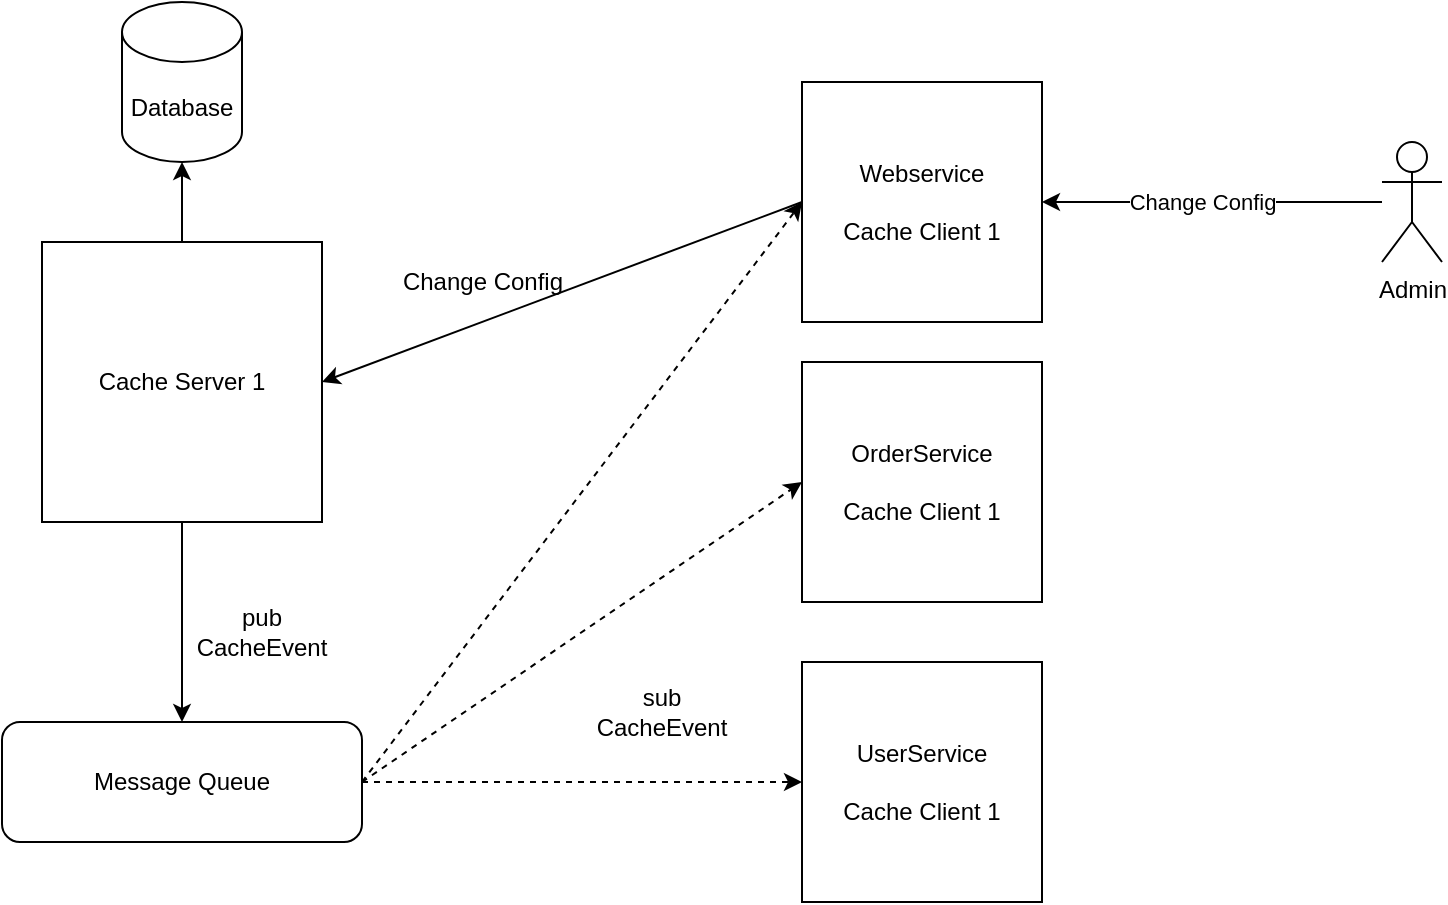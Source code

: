 <mxfile version="16.6.4" type="device" pages="2"><diagram id="H3hFMlOLb0NIw0Y-QtsD" name="Page-1"><mxGraphModel dx="1422" dy="762" grid="1" gridSize="10" guides="1" tooltips="1" connect="1" arrows="1" fold="1" page="1" pageScale="1" pageWidth="827" pageHeight="1169" math="0" shadow="0"><root><mxCell id="0"/><mxCell id="1" parent="0"/><mxCell id="PBrt3MSaQ4sWYA5HWmfX-3" value="" style="edgeStyle=orthogonalEdgeStyle;rounded=0;orthogonalLoop=1;jettySize=auto;html=1;" edge="1" parent="1" source="PBrt3MSaQ4sWYA5HWmfX-1" target="PBrt3MSaQ4sWYA5HWmfX-2"><mxGeometry relative="1" as="geometry"/></mxCell><mxCell id="PBrt3MSaQ4sWYA5HWmfX-8" style="edgeStyle=orthogonalEdgeStyle;rounded=0;orthogonalLoop=1;jettySize=auto;html=1;exitX=0.5;exitY=1;exitDx=0;exitDy=0;" edge="1" parent="1" source="PBrt3MSaQ4sWYA5HWmfX-1" target="PBrt3MSaQ4sWYA5HWmfX-7"><mxGeometry relative="1" as="geometry"/></mxCell><mxCell id="PBrt3MSaQ4sWYA5HWmfX-1" value="Cache Server 1" style="whiteSpace=wrap;html=1;aspect=fixed;" vertex="1" parent="1"><mxGeometry x="90" y="140" width="140" height="140" as="geometry"/></mxCell><mxCell id="PBrt3MSaQ4sWYA5HWmfX-2" value="Database&lt;br&gt;" style="shape=cylinder3;whiteSpace=wrap;html=1;boundedLbl=1;backgroundOutline=1;size=15;" vertex="1" parent="1"><mxGeometry x="130" y="20" width="60" height="80" as="geometry"/></mxCell><mxCell id="PBrt3MSaQ4sWYA5HWmfX-4" value="Webservice&lt;br&gt;&lt;br&gt;Cache Client 1" style="whiteSpace=wrap;html=1;aspect=fixed;" vertex="1" parent="1"><mxGeometry x="470" y="60" width="120" height="120" as="geometry"/></mxCell><mxCell id="PBrt3MSaQ4sWYA5HWmfX-5" value="UserService&lt;br&gt;&lt;br&gt;Cache Client 1" style="whiteSpace=wrap;html=1;aspect=fixed;" vertex="1" parent="1"><mxGeometry x="470" y="350" width="120" height="120" as="geometry"/></mxCell><mxCell id="PBrt3MSaQ4sWYA5HWmfX-6" value="OrderService&lt;br&gt;&lt;br&gt;Cache Client 1" style="whiteSpace=wrap;html=1;aspect=fixed;" vertex="1" parent="1"><mxGeometry x="470" y="200" width="120" height="120" as="geometry"/></mxCell><mxCell id="PBrt3MSaQ4sWYA5HWmfX-7" value="Message Queue" style="rounded=1;whiteSpace=wrap;html=1;" vertex="1" parent="1"><mxGeometry x="70" y="380" width="180" height="60" as="geometry"/></mxCell><mxCell id="PBrt3MSaQ4sWYA5HWmfX-9" value="pub CacheEvent" style="text;html=1;strokeColor=none;fillColor=none;align=center;verticalAlign=middle;whiteSpace=wrap;rounded=0;" vertex="1" parent="1"><mxGeometry x="170" y="320" width="60" height="30" as="geometry"/></mxCell><mxCell id="PBrt3MSaQ4sWYA5HWmfX-11" value="" style="endArrow=classic;html=1;rounded=0;exitX=1;exitY=0.5;exitDx=0;exitDy=0;entryX=0;entryY=0.5;entryDx=0;entryDy=0;dashed=1;" edge="1" parent="1" source="PBrt3MSaQ4sWYA5HWmfX-7" target="PBrt3MSaQ4sWYA5HWmfX-4"><mxGeometry width="50" height="50" relative="1" as="geometry"><mxPoint x="310" y="360" as="sourcePoint"/><mxPoint x="360" y="310" as="targetPoint"/></mxGeometry></mxCell><mxCell id="PBrt3MSaQ4sWYA5HWmfX-12" value="sub&lt;br&gt;CacheEvent" style="text;html=1;strokeColor=none;fillColor=none;align=center;verticalAlign=middle;whiteSpace=wrap;rounded=0;" vertex="1" parent="1"><mxGeometry x="370" y="360" width="60" height="30" as="geometry"/></mxCell><mxCell id="PBrt3MSaQ4sWYA5HWmfX-13" value="" style="endArrow=classic;html=1;rounded=0;dashed=1;exitX=1;exitY=0.5;exitDx=0;exitDy=0;entryX=0;entryY=0.5;entryDx=0;entryDy=0;" edge="1" parent="1" source="PBrt3MSaQ4sWYA5HWmfX-7" target="PBrt3MSaQ4sWYA5HWmfX-6"><mxGeometry width="50" height="50" relative="1" as="geometry"><mxPoint x="390" y="390" as="sourcePoint"/><mxPoint x="440" y="340" as="targetPoint"/></mxGeometry></mxCell><mxCell id="PBrt3MSaQ4sWYA5HWmfX-14" value="" style="endArrow=classic;html=1;rounded=0;dashed=1;exitX=1;exitY=0.5;exitDx=0;exitDy=0;" edge="1" parent="1" source="PBrt3MSaQ4sWYA5HWmfX-7" target="PBrt3MSaQ4sWYA5HWmfX-5"><mxGeometry width="50" height="50" relative="1" as="geometry"><mxPoint x="390" y="390" as="sourcePoint"/><mxPoint x="440" y="340" as="targetPoint"/></mxGeometry></mxCell><mxCell id="PBrt3MSaQ4sWYA5HWmfX-18" style="edgeStyle=orthogonalEdgeStyle;rounded=0;orthogonalLoop=1;jettySize=auto;html=1;entryX=1;entryY=0.5;entryDx=0;entryDy=0;" edge="1" parent="1" source="PBrt3MSaQ4sWYA5HWmfX-16" target="PBrt3MSaQ4sWYA5HWmfX-4"><mxGeometry relative="1" as="geometry"/></mxCell><mxCell id="PBrt3MSaQ4sWYA5HWmfX-21" value="Change Config" style="edgeLabel;html=1;align=center;verticalAlign=middle;resizable=0;points=[];" vertex="1" connectable="0" parent="PBrt3MSaQ4sWYA5HWmfX-18"><mxGeometry x="0.224" y="5" relative="1" as="geometry"><mxPoint x="14" y="-5" as="offset"/></mxGeometry></mxCell><mxCell id="PBrt3MSaQ4sWYA5HWmfX-16" value="Admin&lt;br&gt;" style="shape=umlActor;verticalLabelPosition=bottom;verticalAlign=top;html=1;outlineConnect=0;" vertex="1" parent="1"><mxGeometry x="760" y="90" width="30" height="60" as="geometry"/></mxCell><mxCell id="PBrt3MSaQ4sWYA5HWmfX-22" value="" style="endArrow=classic;html=1;rounded=0;exitX=0;exitY=0.5;exitDx=0;exitDy=0;entryX=1;entryY=0.5;entryDx=0;entryDy=0;" edge="1" parent="1" source="PBrt3MSaQ4sWYA5HWmfX-4" target="PBrt3MSaQ4sWYA5HWmfX-1"><mxGeometry width="50" height="50" relative="1" as="geometry"><mxPoint x="330" y="120" as="sourcePoint"/><mxPoint x="380" y="70" as="targetPoint"/></mxGeometry></mxCell><mxCell id="PBrt3MSaQ4sWYA5HWmfX-23" value="Change Config" style="text;html=1;align=center;verticalAlign=middle;resizable=0;points=[];autosize=1;strokeColor=none;fillColor=none;" vertex="1" parent="1"><mxGeometry x="260" y="150" width="100" height="20" as="geometry"/></mxCell></root></mxGraphModel></diagram><diagram id="JLBJyXWTSzd-fxOiC5QL" name="Page-2"><mxGraphModel dx="1422" dy="762" grid="1" gridSize="10" guides="1" tooltips="1" connect="1" arrows="1" fold="1" page="1" pageScale="1" pageWidth="827" pageHeight="1169" math="0" shadow="0"><root><mxCell id="u6m5jSTejHYzjAs5AB4R-0"/><mxCell id="u6m5jSTejHYzjAs5AB4R-1" parent="u6m5jSTejHYzjAs5AB4R-0"/><mxCell id="u6m5jSTejHYzjAs5AB4R-2" value="Actor" style="shape=umlActor;verticalLabelPosition=bottom;verticalAlign=top;html=1;outlineConnect=0;" vertex="1" parent="u6m5jSTejHYzjAs5AB4R-1"><mxGeometry x="120" y="80" width="30" height="60" as="geometry"/></mxCell><mxCell id="u6m5jSTejHYzjAs5AB4R-3" value="Actor" style="shape=umlActor;verticalLabelPosition=bottom;verticalAlign=top;html=1;outlineConnect=0;" vertex="1" parent="u6m5jSTejHYzjAs5AB4R-1"><mxGeometry x="110" y="250" width="30" height="60" as="geometry"/></mxCell><mxCell id="u6m5jSTejHYzjAs5AB4R-4" value="GateWay" style="whiteSpace=wrap;html=1;aspect=fixed;" vertex="1" parent="u6m5jSTejHYzjAs5AB4R-1"><mxGeometry x="260" y="140" width="80" height="80" as="geometry"/></mxCell><mxCell id="u6m5jSTejHYzjAs5AB4R-7" value="Server Cache" style="whiteSpace=wrap;html=1;aspect=fixed;" vertex="1" parent="u6m5jSTejHYzjAs5AB4R-1"><mxGeometry x="430" y="140" width="80" height="80" as="geometry"/></mxCell><mxCell id="u6m5jSTejHYzjAs5AB4R-9" value="" style="endArrow=classic;html=1;rounded=0;exitX=0.5;exitY=0.5;exitDx=0;exitDy=0;exitPerimeter=0;entryX=0;entryY=0.5;entryDx=0;entryDy=0;" edge="1" parent="u6m5jSTejHYzjAs5AB4R-1" source="u6m5jSTejHYzjAs5AB4R-2" target="u6m5jSTejHYzjAs5AB4R-4"><mxGeometry width="50" height="50" relative="1" as="geometry"><mxPoint x="390" y="420" as="sourcePoint"/><mxPoint x="440" y="370" as="targetPoint"/></mxGeometry></mxCell><mxCell id="u6m5jSTejHYzjAs5AB4R-10" value="" style="endArrow=classic;html=1;rounded=0;exitX=0.5;exitY=0.5;exitDx=0;exitDy=0;exitPerimeter=0;entryX=0;entryY=0.5;entryDx=0;entryDy=0;" edge="1" parent="u6m5jSTejHYzjAs5AB4R-1" source="u6m5jSTejHYzjAs5AB4R-3" target="u6m5jSTejHYzjAs5AB4R-4"><mxGeometry width="50" height="50" relative="1" as="geometry"><mxPoint x="220" y="370" as="sourcePoint"/><mxPoint x="270" y="320" as="targetPoint"/></mxGeometry></mxCell><mxCell id="u6m5jSTejHYzjAs5AB4R-11" value="Concurrent Request" style="text;html=1;strokeColor=none;fillColor=none;align=center;verticalAlign=middle;whiteSpace=wrap;rounded=0;" vertex="1" parent="u6m5jSTejHYzjAs5AB4R-1"><mxGeometry x="130" y="180" width="60" height="30" as="geometry"/></mxCell><mxCell id="u6m5jSTejHYzjAs5AB4R-12" value="" style="endArrow=classic;html=1;rounded=0;entryX=0;entryY=0.5;entryDx=0;entryDy=0;" edge="1" parent="u6m5jSTejHYzjAs5AB4R-1" target="u6m5jSTejHYzjAs5AB4R-7"><mxGeometry width="50" height="50" relative="1" as="geometry"><mxPoint x="340" y="180" as="sourcePoint"/><mxPoint x="390" y="130" as="targetPoint"/></mxGeometry></mxCell></root></mxGraphModel></diagram></mxfile>